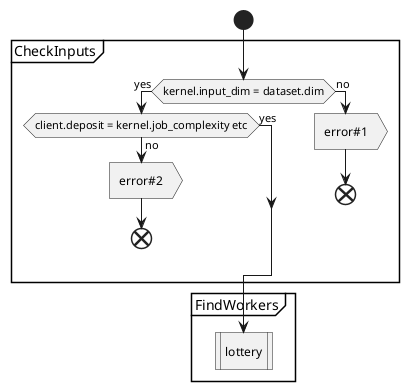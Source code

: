 @startuml
|Pandora Contract|

start

|Pandora Contract|
partition CheckInputs {
  if (kernel.input_dim = dataset.dim) then (yes)
    if (client.deposit = kernel.job_complexity etc) then (yes)
    else (no)
      :error#2>
      end
    endif
  else (no)
    :error#1>
    end
  endif
}

partition FindWorkers {
  :lottery|
}
@enduml
